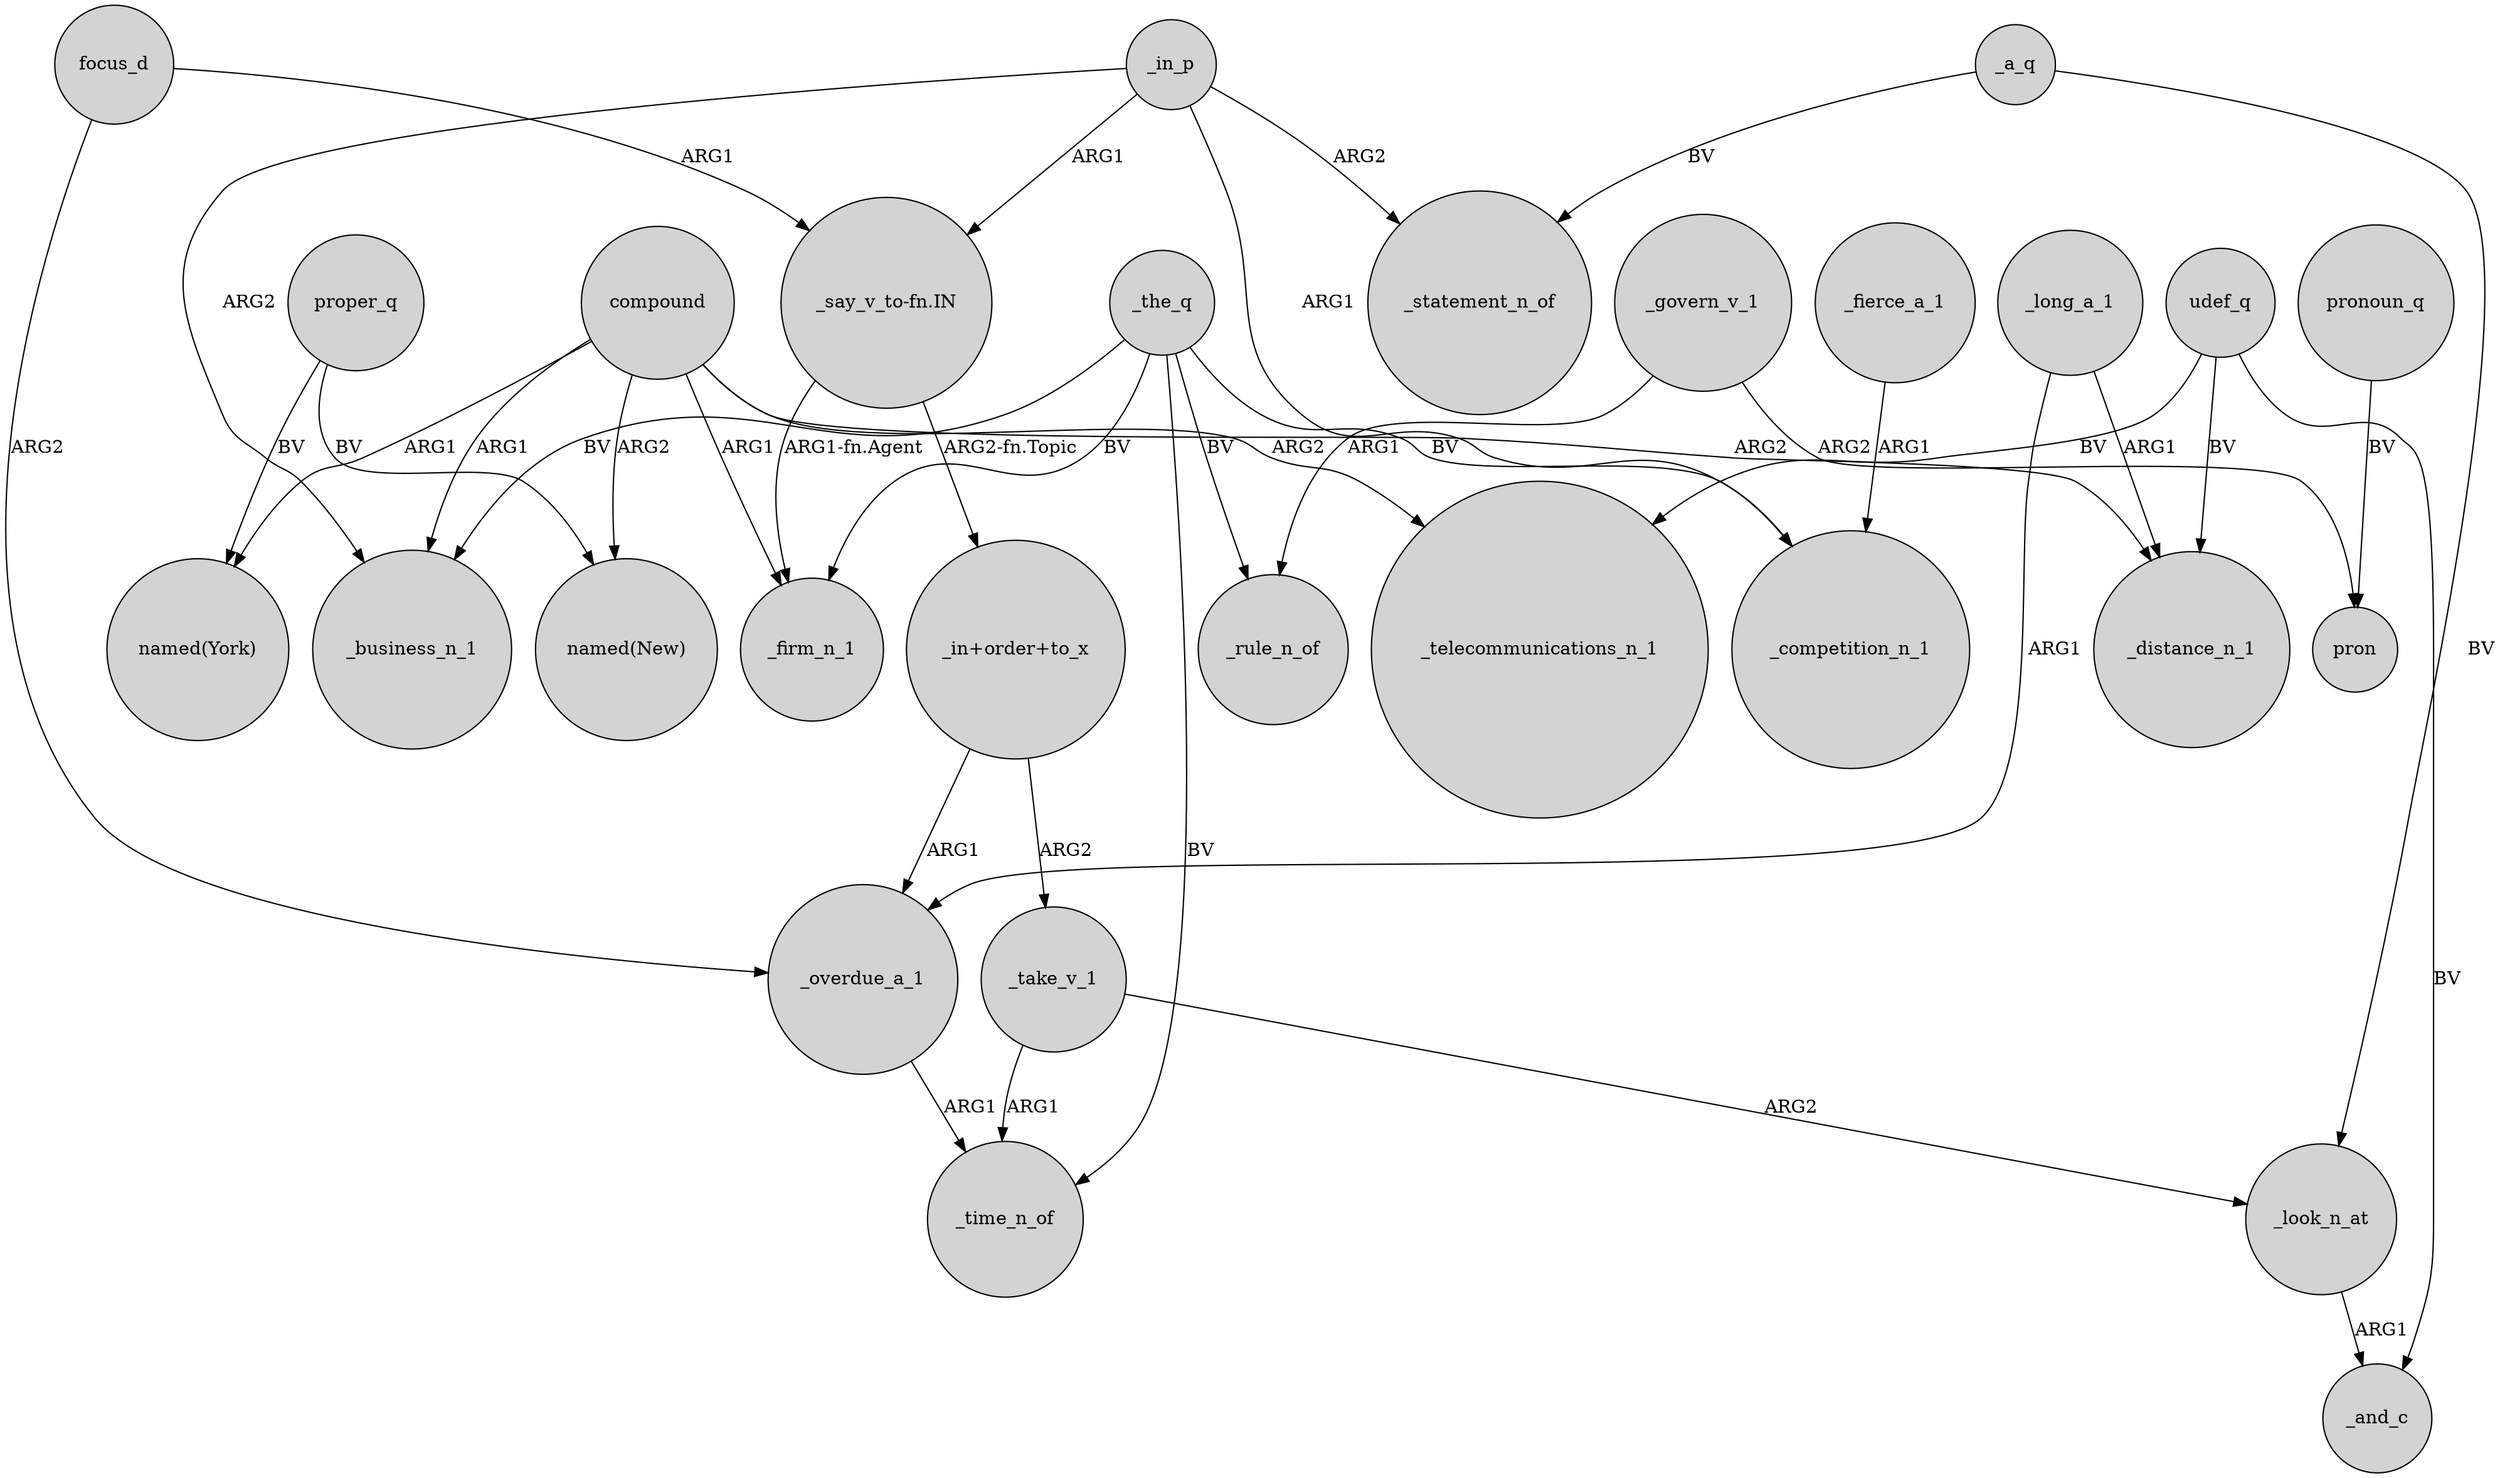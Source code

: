 digraph {
	node [shape=circle style=filled]
	"_in+order+to_x" -> _overdue_a_1 [label=ARG1]
	_the_q -> _business_n_1 [label=BV]
	_the_q -> _competition_n_1 [label=BV]
	compound -> "named(New)" [label=ARG2]
	focus_d -> _overdue_a_1 [label=ARG2]
	_in_p -> "_say_v_to-fn.IN" [label=ARG1]
	"_in+order+to_x" -> _take_v_1 [label=ARG2]
	proper_q -> "named(New)" [label=BV]
	_fierce_a_1 -> _competition_n_1 [label=ARG1]
	_a_q -> _statement_n_of [label=BV]
	_in_p -> _business_n_1 [label=ARG2]
	"_say_v_to-fn.IN" -> _firm_n_1 [label="ARG1-fn.Agent"]
	compound -> _telecommunications_n_1 [label=ARG2]
	"_say_v_to-fn.IN" -> "_in+order+to_x" [label="ARG2-fn.Topic"]
	_govern_v_1 -> _rule_n_of [label=ARG1]
	pronoun_q -> pron [label=BV]
	_the_q -> _time_n_of [label=BV]
	compound -> "named(York)" [label=ARG1]
	_in_p -> _competition_n_1 [label=ARG1]
	_take_v_1 -> _look_n_at [label=ARG2]
	compound -> _business_n_1 [label=ARG1]
	_overdue_a_1 -> _time_n_of [label=ARG1]
	compound -> _firm_n_1 [label=ARG1]
	udef_q -> _telecommunications_n_1 [label=BV]
	_the_q -> _rule_n_of [label=BV]
	_the_q -> _firm_n_1 [label=BV]
	udef_q -> _distance_n_1 [label=BV]
	_govern_v_1 -> pron [label=ARG2]
	_long_a_1 -> _overdue_a_1 [label=ARG1]
	_in_p -> _statement_n_of [label=ARG2]
	compound -> _distance_n_1 [label=ARG2]
	_look_n_at -> _and_c [label=ARG1]
	udef_q -> _and_c [label=BV]
	_a_q -> _look_n_at [label=BV]
	_long_a_1 -> _distance_n_1 [label=ARG1]
	proper_q -> "named(York)" [label=BV]
	_take_v_1 -> _time_n_of [label=ARG1]
	focus_d -> "_say_v_to-fn.IN" [label=ARG1]
}
